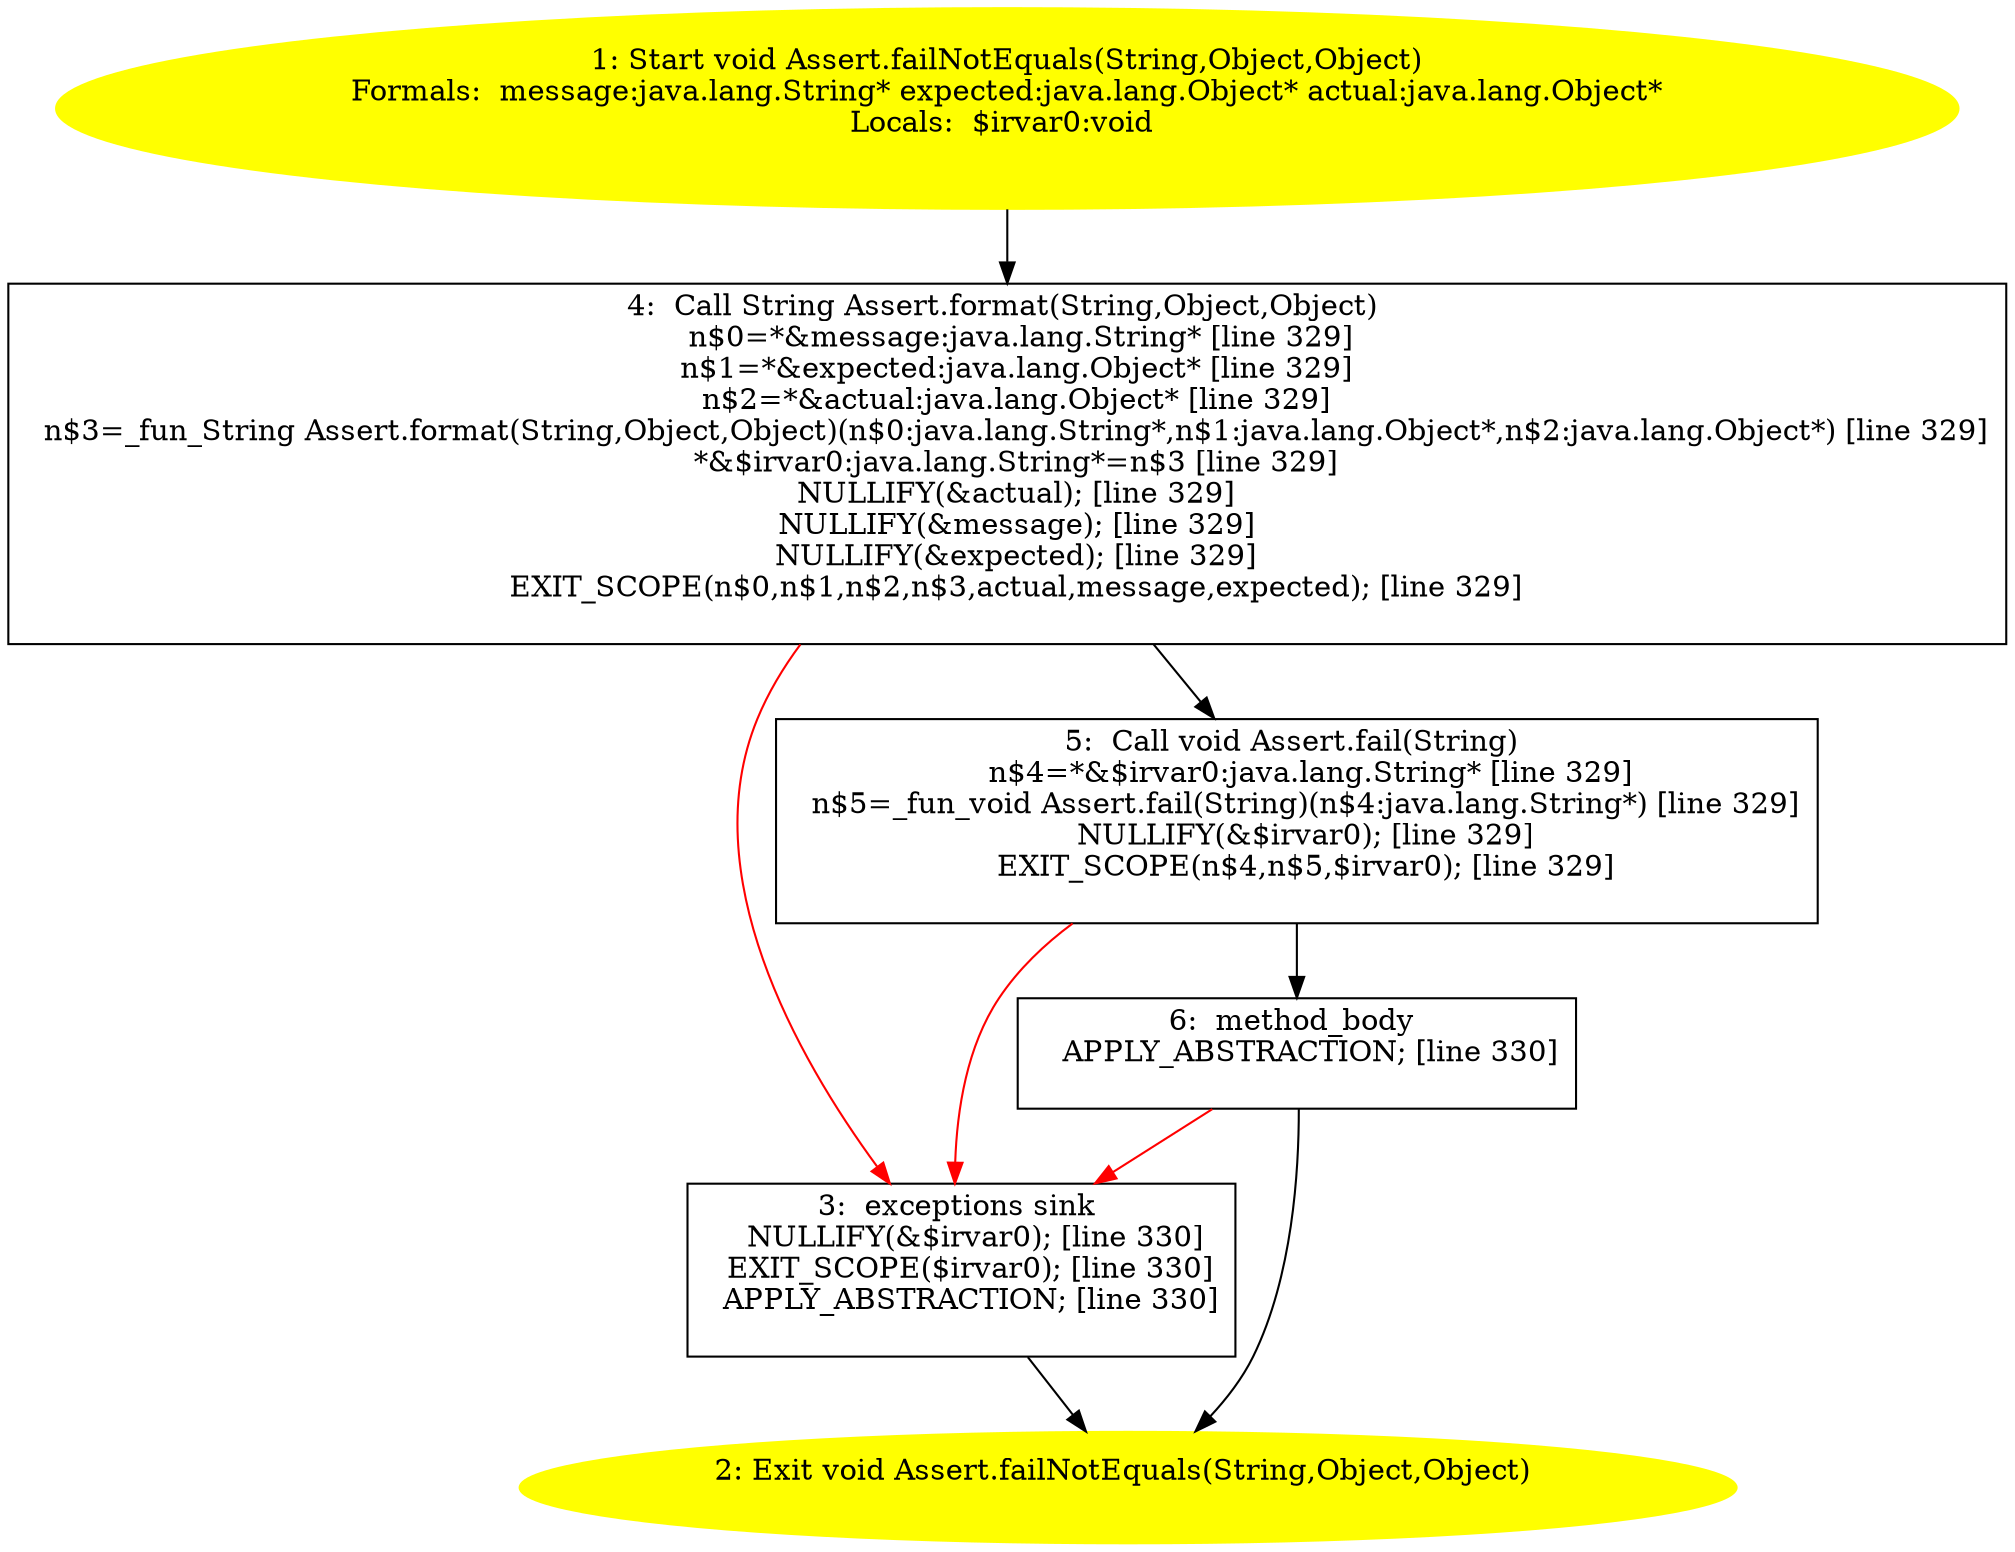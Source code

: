 /* @generated */
digraph cfg {
"junit.framework.Assert.failNotEquals(java.lang.String,java.lang.Object,java.lang.Object):void.eceb3e0df6f55d34f1f2ca404db97443_1" [label="1: Start void Assert.failNotEquals(String,Object,Object)\nFormals:  message:java.lang.String* expected:java.lang.Object* actual:java.lang.Object*\nLocals:  $irvar0:void \n  " color=yellow style=filled]
	

	 "junit.framework.Assert.failNotEquals(java.lang.String,java.lang.Object,java.lang.Object):void.eceb3e0df6f55d34f1f2ca404db97443_1" -> "junit.framework.Assert.failNotEquals(java.lang.String,java.lang.Object,java.lang.Object):void.eceb3e0df6f55d34f1f2ca404db97443_4" ;
"junit.framework.Assert.failNotEquals(java.lang.String,java.lang.Object,java.lang.Object):void.eceb3e0df6f55d34f1f2ca404db97443_2" [label="2: Exit void Assert.failNotEquals(String,Object,Object) \n  " color=yellow style=filled]
	

"junit.framework.Assert.failNotEquals(java.lang.String,java.lang.Object,java.lang.Object):void.eceb3e0df6f55d34f1f2ca404db97443_3" [label="3:  exceptions sink \n   NULLIFY(&$irvar0); [line 330]\n  EXIT_SCOPE($irvar0); [line 330]\n  APPLY_ABSTRACTION; [line 330]\n " shape="box"]
	

	 "junit.framework.Assert.failNotEquals(java.lang.String,java.lang.Object,java.lang.Object):void.eceb3e0df6f55d34f1f2ca404db97443_3" -> "junit.framework.Assert.failNotEquals(java.lang.String,java.lang.Object,java.lang.Object):void.eceb3e0df6f55d34f1f2ca404db97443_2" ;
"junit.framework.Assert.failNotEquals(java.lang.String,java.lang.Object,java.lang.Object):void.eceb3e0df6f55d34f1f2ca404db97443_4" [label="4:  Call String Assert.format(String,Object,Object) \n   n$0=*&message:java.lang.String* [line 329]\n  n$1=*&expected:java.lang.Object* [line 329]\n  n$2=*&actual:java.lang.Object* [line 329]\n  n$3=_fun_String Assert.format(String,Object,Object)(n$0:java.lang.String*,n$1:java.lang.Object*,n$2:java.lang.Object*) [line 329]\n  *&$irvar0:java.lang.String*=n$3 [line 329]\n  NULLIFY(&actual); [line 329]\n  NULLIFY(&message); [line 329]\n  NULLIFY(&expected); [line 329]\n  EXIT_SCOPE(n$0,n$1,n$2,n$3,actual,message,expected); [line 329]\n " shape="box"]
	

	 "junit.framework.Assert.failNotEquals(java.lang.String,java.lang.Object,java.lang.Object):void.eceb3e0df6f55d34f1f2ca404db97443_4" -> "junit.framework.Assert.failNotEquals(java.lang.String,java.lang.Object,java.lang.Object):void.eceb3e0df6f55d34f1f2ca404db97443_5" ;
	 "junit.framework.Assert.failNotEquals(java.lang.String,java.lang.Object,java.lang.Object):void.eceb3e0df6f55d34f1f2ca404db97443_4" -> "junit.framework.Assert.failNotEquals(java.lang.String,java.lang.Object,java.lang.Object):void.eceb3e0df6f55d34f1f2ca404db97443_3" [color="red" ];
"junit.framework.Assert.failNotEquals(java.lang.String,java.lang.Object,java.lang.Object):void.eceb3e0df6f55d34f1f2ca404db97443_5" [label="5:  Call void Assert.fail(String) \n   n$4=*&$irvar0:java.lang.String* [line 329]\n  n$5=_fun_void Assert.fail(String)(n$4:java.lang.String*) [line 329]\n  NULLIFY(&$irvar0); [line 329]\n  EXIT_SCOPE(n$4,n$5,$irvar0); [line 329]\n " shape="box"]
	

	 "junit.framework.Assert.failNotEquals(java.lang.String,java.lang.Object,java.lang.Object):void.eceb3e0df6f55d34f1f2ca404db97443_5" -> "junit.framework.Assert.failNotEquals(java.lang.String,java.lang.Object,java.lang.Object):void.eceb3e0df6f55d34f1f2ca404db97443_6" ;
	 "junit.framework.Assert.failNotEquals(java.lang.String,java.lang.Object,java.lang.Object):void.eceb3e0df6f55d34f1f2ca404db97443_5" -> "junit.framework.Assert.failNotEquals(java.lang.String,java.lang.Object,java.lang.Object):void.eceb3e0df6f55d34f1f2ca404db97443_3" [color="red" ];
"junit.framework.Assert.failNotEquals(java.lang.String,java.lang.Object,java.lang.Object):void.eceb3e0df6f55d34f1f2ca404db97443_6" [label="6:  method_body \n   APPLY_ABSTRACTION; [line 330]\n " shape="box"]
	

	 "junit.framework.Assert.failNotEquals(java.lang.String,java.lang.Object,java.lang.Object):void.eceb3e0df6f55d34f1f2ca404db97443_6" -> "junit.framework.Assert.failNotEquals(java.lang.String,java.lang.Object,java.lang.Object):void.eceb3e0df6f55d34f1f2ca404db97443_2" ;
	 "junit.framework.Assert.failNotEquals(java.lang.String,java.lang.Object,java.lang.Object):void.eceb3e0df6f55d34f1f2ca404db97443_6" -> "junit.framework.Assert.failNotEquals(java.lang.String,java.lang.Object,java.lang.Object):void.eceb3e0df6f55d34f1f2ca404db97443_3" [color="red" ];
}
